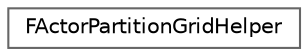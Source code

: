 digraph "Graphical Class Hierarchy"
{
 // INTERACTIVE_SVG=YES
 // LATEX_PDF_SIZE
  bgcolor="transparent";
  edge [fontname=Helvetica,fontsize=10,labelfontname=Helvetica,labelfontsize=10];
  node [fontname=Helvetica,fontsize=10,shape=box,height=0.2,width=0.4];
  rankdir="LR";
  Node0 [id="Node000000",label="FActorPartitionGridHelper",height=0.2,width=0.4,color="grey40", fillcolor="white", style="filled",URL="$d7/d03/classFActorPartitionGridHelper.html",tooltip=" "];
}
